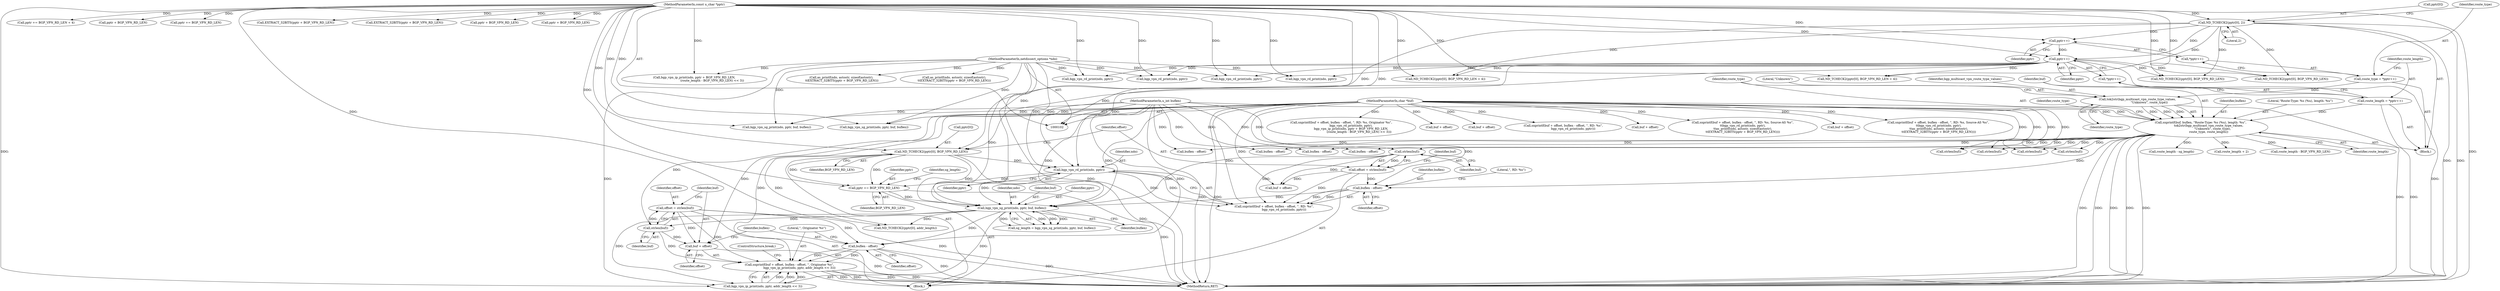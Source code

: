 digraph "0_tcpdump_d515b4b4a300479cdf1a6e0d1bb95bc1f9fee514@API" {
"1000247" [label="(Call,offset = strlen(buf))"];
"1000249" [label="(Call,strlen(buf))"];
"1000232" [label="(Call,bgp_vpn_sg_print(ndo, pptr, buf, buflen))"];
"1000224" [label="(Call,bgp_vpn_rd_print(ndo, pptr))"];
"1000103" [label="(MethodParameterIn,netdissect_options *ndo)"];
"1000207" [label="(Call,ND_TCHECK2(pptr[0], BGP_VPN_RD_LEN))"];
"1000113" [label="(Call,ND_TCHECK2(pptr[0], 2))"];
"1000104" [label="(MethodParameterIn,const u_char *pptr)"];
"1000126" [label="(Call,pptr++)"];
"1000121" [label="(Call,pptr++)"];
"1000227" [label="(Call,pptr += BGP_VPN_RD_LEN)"];
"1000105" [label="(MethodParameterIn,char *buf)"];
"1000214" [label="(Call,strlen(buf))"];
"1000128" [label="(Call,snprintf(buf, buflen, \"Route-Type: %s (%u), length: %u\",\n                 tok2str(bgp_multicast_vpn_route_type_values,\n                         \"Unknown\", route_type),\n                 route_type, route_length))"];
"1000106" [label="(MethodParameterIn,u_int buflen)"];
"1000132" [label="(Call,tok2str(bgp_multicast_vpn_route_type_values,\n                         \"Unknown\", route_type))"];
"1000118" [label="(Call,route_type = *pptr++)"];
"1000123" [label="(Call,route_length = *pptr++)"];
"1000220" [label="(Call,buflen - offset)"];
"1000212" [label="(Call,offset = strlen(buf))"];
"1000251" [label="(Call,snprintf(buf + offset, buflen - offset, \", Originator %s\",\n                     bgp_vpn_ip_print(ndo, pptr, addr_length << 3)))"];
"1000252" [label="(Call,buf + offset)"];
"1000255" [label="(Call,buflen - offset)"];
"1000135" [label="(Identifier,route_type)"];
"1000274" [label="(Call,strlen(buf))"];
"1000249" [label="(Call,strlen(buf))"];
"1000257" [label="(Identifier,offset)"];
"1000250" [label="(Identifier,buf)"];
"1000320" [label="(Call,as_printf(ndo, astostr, sizeof(astostr),\n \t\tEXTRACT_32BITS(pptr + BGP_VPN_RD_LEN)))"];
"1000213" [label="(Identifier,offset)"];
"1000280" [label="(Call,buflen - offset)"];
"1000232" [label="(Call,bgp_vpn_sg_print(ndo, pptr, buf, buflen))"];
"1000107" [label="(Block,)"];
"1000125" [label="(Call,*pptr++)"];
"1000229" [label="(Identifier,BGP_VPN_RD_LEN)"];
"1000254" [label="(Identifier,offset)"];
"1000196" [label="(Call,as_printf(ndo, astostr, sizeof(astostr),\n\t\tEXTRACT_32BITS(pptr + BGP_VPN_RD_LEN)))"];
"1000134" [label="(Literal,\"Unknown\")"];
"1000239" [label="(Call,route_length - sg_length)"];
"1000230" [label="(Call,sg_length = bgp_vpn_sg_print(ndo, pptr, buf, buflen))"];
"1000222" [label="(Identifier,offset)"];
"1000344" [label="(Call,route_length + 2)"];
"1000186" [label="(Call,buf + offset)"];
"1000183" [label="(Call,strlen(buf))"];
"1000212" [label="(Call,offset = strlen(buf))"];
"1000228" [label="(Identifier,pptr)"];
"1000118" [label="(Call,route_type = *pptr++)"];
"1000123" [label="(Call,route_length = *pptr++)"];
"1000185" [label="(Call,snprintf(buf + offset, buflen - offset, \", RD: %s, Source-AS %s\",\n\t\tbgp_vpn_rd_print(ndo, pptr),\n\t\tas_printf(ndo, astostr, sizeof(astostr),\n\t\tEXTRACT_32BITS(pptr + BGP_VPN_RD_LEN))))"];
"1000104" [label="(MethodParameterIn,const u_char *pptr)"];
"1000142" [label="(Call,ND_TCHECK2(pptr[0], BGP_VPN_RD_LEN))"];
"1000127" [label="(Identifier,pptr)"];
"1000132" [label="(Call,tok2str(bgp_multicast_vpn_route_type_values,\n                         \"Unknown\", route_type))"];
"1000277" [label="(Call,buf + offset)"];
"1000211" [label="(Identifier,BGP_VPN_RD_LEN)"];
"1000236" [label="(Identifier,buflen)"];
"1000140" [label="(Block,)"];
"1000309" [label="(Call,snprintf(buf + offset, buflen - offset, \", RD: %s, Source-AS %s\",\n \t\tbgp_vpn_rd_print(ndo, pptr),\n \t\tas_printf(ndo, astostr, sizeof(astostr),\n \t\tEXTRACT_32BITS(pptr + BGP_VPN_RD_LEN))))"];
"1000290" [label="(Call,bgp_vpn_sg_print(ndo, pptr, buf, buflen))"];
"1000329" [label="(Call,pptr += BGP_VPN_RD_LEN + 4)"];
"1000131" [label="(Literal,\"Route-Type: %s (%u), length: %u\")"];
"1000174" [label="(Call,ND_TCHECK2(pptr[0], BGP_VPN_RD_LEN + 4))"];
"1000149" [label="(Call,strlen(buf))"];
"1000164" [label="(Call,pptr + BGP_VPN_RD_LEN)"];
"1000307" [label="(Call,strlen(buf))"];
"1000233" [label="(Identifier,ndo)"];
"1000284" [label="(Call,bgp_vpn_rd_print(ndo, pptr))"];
"1000313" [label="(Call,buflen - offset)"];
"1000151" [label="(Call,snprintf(buf + offset, buflen - offset, \", RD: %s, Originator %s\",\n                     bgp_vpn_rd_print(ndo, pptr),\n                     bgp_vpn_ip_print(ndo, pptr + BGP_VPN_RD_LEN,\n                                      (route_length - BGP_VPN_RD_LEN) << 3)))"];
"1000287" [label="(Call,pptr += BGP_VPN_RD_LEN)"];
"1000126" [label="(Call,pptr++)"];
"1000259" [label="(Call,bgp_vpn_ip_print(ndo, pptr, addr_length << 3))"];
"1000139" [label="(Identifier,route_type)"];
"1000221" [label="(Identifier,buflen)"];
"1000207" [label="(Call,ND_TCHECK2(pptr[0], BGP_VPN_RD_LEN))"];
"1000235" [label="(Identifier,buf)"];
"1000267" [label="(Call,ND_TCHECK2(pptr[0], BGP_VPN_RD_LEN))"];
"1000298" [label="(Call,ND_TCHECK2(pptr[0], BGP_VPN_RD_LEN + 4))"];
"1000231" [label="(Identifier,sg_length)"];
"1000117" [label="(Literal,2)"];
"1000251" [label="(Call,snprintf(buf + offset, buflen - offset, \", Originator %s\",\n                     bgp_vpn_ip_print(ndo, pptr, addr_length << 3)))"];
"1000217" [label="(Call,buf + offset)"];
"1000119" [label="(Identifier,route_type)"];
"1000224" [label="(Call,bgp_vpn_rd_print(ndo, pptr))"];
"1000103" [label="(MethodParameterIn,netdissect_options *ndo)"];
"1000128" [label="(Call,snprintf(buf, buflen, \"Route-Type: %s (%u), length: %u\",\n                 tok2str(bgp_multicast_vpn_route_type_values,\n                         \"Unknown\", route_type),\n                 route_type, route_length))"];
"1000129" [label="(Identifier,buf)"];
"1000225" [label="(Identifier,ndo)"];
"1000215" [label="(Identifier,buf)"];
"1000201" [label="(Call,EXTRACT_32BITS(pptr + BGP_VPN_RD_LEN))"];
"1000317" [label="(Call,bgp_vpn_rd_print(ndo, pptr))"];
"1000122" [label="(Identifier,pptr)"];
"1000130" [label="(Identifier,buflen)"];
"1000189" [label="(Call,buflen - offset)"];
"1000247" [label="(Call,offset = strlen(buf))"];
"1000136" [label="(Identifier,route_type)"];
"1000256" [label="(Identifier,buflen)"];
"1000168" [label="(Call,route_length - BGP_VPN_RD_LEN)"];
"1000159" [label="(Call,bgp_vpn_rd_print(ndo, pptr))"];
"1000121" [label="(Call,pptr++)"];
"1000310" [label="(Call,buf + offset)"];
"1000220" [label="(Call,buflen - offset)"];
"1000218" [label="(Identifier,buf)"];
"1000325" [label="(Call,EXTRACT_32BITS(pptr + BGP_VPN_RD_LEN))"];
"1000223" [label="(Literal,\", RD: %s\")"];
"1000253" [label="(Identifier,buf)"];
"1000120" [label="(Call,*pptr++)"];
"1000137" [label="(Identifier,route_length)"];
"1000351" [label="(MethodReturn,RET)"];
"1000234" [label="(Identifier,pptr)"];
"1000124" [label="(Identifier,route_length)"];
"1000202" [label="(Call,pptr + BGP_VPN_RD_LEN)"];
"1000248" [label="(Identifier,offset)"];
"1000326" [label="(Call,pptr + BGP_VPN_RD_LEN)"];
"1000265" [label="(ControlStructure,break;)"];
"1000162" [label="(Call,bgp_vpn_ip_print(ndo, pptr + BGP_VPN_RD_LEN,\n                                      (route_length - BGP_VPN_RD_LEN) << 3))"];
"1000155" [label="(Call,buflen - offset)"];
"1000214" [label="(Call,strlen(buf))"];
"1000216" [label="(Call,snprintf(buf + offset, buflen - offset, \", RD: %s\",\n                     bgp_vpn_rd_print(ndo, pptr)))"];
"1000334" [label="(Call,bgp_vpn_sg_print(ndo, pptr, buf, buflen))"];
"1000242" [label="(Call,ND_TCHECK2(pptr[0], addr_length))"];
"1000258" [label="(Literal,\", Originator %s\")"];
"1000133" [label="(Identifier,bgp_multicast_vpn_route_type_values)"];
"1000113" [label="(Call,ND_TCHECK2(pptr[0], 2))"];
"1000208" [label="(Call,pptr[0])"];
"1000114" [label="(Call,pptr[0])"];
"1000227" [label="(Call,pptr += BGP_VPN_RD_LEN)"];
"1000105" [label="(MethodParameterIn,char *buf)"];
"1000193" [label="(Call,bgp_vpn_rd_print(ndo, pptr))"];
"1000152" [label="(Call,buf + offset)"];
"1000252" [label="(Call,buf + offset)"];
"1000106" [label="(MethodParameterIn,u_int buflen)"];
"1000276" [label="(Call,snprintf(buf + offset, buflen - offset, \", RD: %s\",\n                     bgp_vpn_rd_print(ndo, pptr)))"];
"1000226" [label="(Identifier,pptr)"];
"1000255" [label="(Call,buflen - offset)"];
"1000247" -> "1000140"  [label="AST: "];
"1000247" -> "1000249"  [label="CFG: "];
"1000248" -> "1000247"  [label="AST: "];
"1000249" -> "1000247"  [label="AST: "];
"1000253" -> "1000247"  [label="CFG: "];
"1000247" -> "1000351"  [label="DDG: "];
"1000249" -> "1000247"  [label="DDG: "];
"1000247" -> "1000251"  [label="DDG: "];
"1000247" -> "1000252"  [label="DDG: "];
"1000247" -> "1000255"  [label="DDG: "];
"1000249" -> "1000250"  [label="CFG: "];
"1000250" -> "1000249"  [label="AST: "];
"1000232" -> "1000249"  [label="DDG: "];
"1000105" -> "1000249"  [label="DDG: "];
"1000249" -> "1000251"  [label="DDG: "];
"1000249" -> "1000252"  [label="DDG: "];
"1000232" -> "1000230"  [label="AST: "];
"1000232" -> "1000236"  [label="CFG: "];
"1000233" -> "1000232"  [label="AST: "];
"1000234" -> "1000232"  [label="AST: "];
"1000235" -> "1000232"  [label="AST: "];
"1000236" -> "1000232"  [label="AST: "];
"1000230" -> "1000232"  [label="CFG: "];
"1000232" -> "1000230"  [label="DDG: "];
"1000232" -> "1000230"  [label="DDG: "];
"1000232" -> "1000230"  [label="DDG: "];
"1000232" -> "1000230"  [label="DDG: "];
"1000224" -> "1000232"  [label="DDG: "];
"1000103" -> "1000232"  [label="DDG: "];
"1000227" -> "1000232"  [label="DDG: "];
"1000207" -> "1000232"  [label="DDG: "];
"1000104" -> "1000232"  [label="DDG: "];
"1000105" -> "1000232"  [label="DDG: "];
"1000214" -> "1000232"  [label="DDG: "];
"1000220" -> "1000232"  [label="DDG: "];
"1000106" -> "1000232"  [label="DDG: "];
"1000232" -> "1000242"  [label="DDG: "];
"1000232" -> "1000255"  [label="DDG: "];
"1000232" -> "1000259"  [label="DDG: "];
"1000232" -> "1000259"  [label="DDG: "];
"1000224" -> "1000216"  [label="AST: "];
"1000224" -> "1000226"  [label="CFG: "];
"1000225" -> "1000224"  [label="AST: "];
"1000226" -> "1000224"  [label="AST: "];
"1000216" -> "1000224"  [label="CFG: "];
"1000224" -> "1000216"  [label="DDG: "];
"1000224" -> "1000216"  [label="DDG: "];
"1000103" -> "1000224"  [label="DDG: "];
"1000207" -> "1000224"  [label="DDG: "];
"1000126" -> "1000224"  [label="DDG: "];
"1000104" -> "1000224"  [label="DDG: "];
"1000224" -> "1000227"  [label="DDG: "];
"1000103" -> "1000102"  [label="AST: "];
"1000103" -> "1000351"  [label="DDG: "];
"1000103" -> "1000159"  [label="DDG: "];
"1000103" -> "1000162"  [label="DDG: "];
"1000103" -> "1000193"  [label="DDG: "];
"1000103" -> "1000196"  [label="DDG: "];
"1000103" -> "1000259"  [label="DDG: "];
"1000103" -> "1000284"  [label="DDG: "];
"1000103" -> "1000290"  [label="DDG: "];
"1000103" -> "1000317"  [label="DDG: "];
"1000103" -> "1000320"  [label="DDG: "];
"1000103" -> "1000334"  [label="DDG: "];
"1000207" -> "1000140"  [label="AST: "];
"1000207" -> "1000211"  [label="CFG: "];
"1000208" -> "1000207"  [label="AST: "];
"1000211" -> "1000207"  [label="AST: "];
"1000213" -> "1000207"  [label="CFG: "];
"1000207" -> "1000351"  [label="DDG: "];
"1000113" -> "1000207"  [label="DDG: "];
"1000126" -> "1000207"  [label="DDG: "];
"1000104" -> "1000207"  [label="DDG: "];
"1000207" -> "1000227"  [label="DDG: "];
"1000207" -> "1000227"  [label="DDG: "];
"1000207" -> "1000242"  [label="DDG: "];
"1000113" -> "1000107"  [label="AST: "];
"1000113" -> "1000117"  [label="CFG: "];
"1000114" -> "1000113"  [label="AST: "];
"1000117" -> "1000113"  [label="AST: "];
"1000119" -> "1000113"  [label="CFG: "];
"1000113" -> "1000351"  [label="DDG: "];
"1000113" -> "1000351"  [label="DDG: "];
"1000104" -> "1000113"  [label="DDG: "];
"1000113" -> "1000121"  [label="DDG: "];
"1000113" -> "1000126"  [label="DDG: "];
"1000113" -> "1000142"  [label="DDG: "];
"1000113" -> "1000174"  [label="DDG: "];
"1000113" -> "1000267"  [label="DDG: "];
"1000113" -> "1000298"  [label="DDG: "];
"1000104" -> "1000102"  [label="AST: "];
"1000104" -> "1000351"  [label="DDG: "];
"1000104" -> "1000121"  [label="DDG: "];
"1000104" -> "1000126"  [label="DDG: "];
"1000104" -> "1000142"  [label="DDG: "];
"1000104" -> "1000159"  [label="DDG: "];
"1000104" -> "1000162"  [label="DDG: "];
"1000104" -> "1000164"  [label="DDG: "];
"1000104" -> "1000174"  [label="DDG: "];
"1000104" -> "1000193"  [label="DDG: "];
"1000104" -> "1000201"  [label="DDG: "];
"1000104" -> "1000202"  [label="DDG: "];
"1000104" -> "1000227"  [label="DDG: "];
"1000104" -> "1000242"  [label="DDG: "];
"1000104" -> "1000259"  [label="DDG: "];
"1000104" -> "1000267"  [label="DDG: "];
"1000104" -> "1000284"  [label="DDG: "];
"1000104" -> "1000287"  [label="DDG: "];
"1000104" -> "1000290"  [label="DDG: "];
"1000104" -> "1000298"  [label="DDG: "];
"1000104" -> "1000317"  [label="DDG: "];
"1000104" -> "1000325"  [label="DDG: "];
"1000104" -> "1000326"  [label="DDG: "];
"1000104" -> "1000329"  [label="DDG: "];
"1000104" -> "1000334"  [label="DDG: "];
"1000126" -> "1000125"  [label="AST: "];
"1000126" -> "1000127"  [label="CFG: "];
"1000127" -> "1000126"  [label="AST: "];
"1000125" -> "1000126"  [label="CFG: "];
"1000126" -> "1000351"  [label="DDG: "];
"1000121" -> "1000126"  [label="DDG: "];
"1000126" -> "1000142"  [label="DDG: "];
"1000126" -> "1000159"  [label="DDG: "];
"1000126" -> "1000174"  [label="DDG: "];
"1000126" -> "1000193"  [label="DDG: "];
"1000126" -> "1000267"  [label="DDG: "];
"1000126" -> "1000284"  [label="DDG: "];
"1000126" -> "1000298"  [label="DDG: "];
"1000126" -> "1000317"  [label="DDG: "];
"1000121" -> "1000120"  [label="AST: "];
"1000121" -> "1000122"  [label="CFG: "];
"1000122" -> "1000121"  [label="AST: "];
"1000120" -> "1000121"  [label="CFG: "];
"1000227" -> "1000140"  [label="AST: "];
"1000227" -> "1000229"  [label="CFG: "];
"1000228" -> "1000227"  [label="AST: "];
"1000229" -> "1000227"  [label="AST: "];
"1000231" -> "1000227"  [label="CFG: "];
"1000227" -> "1000351"  [label="DDG: "];
"1000105" -> "1000102"  [label="AST: "];
"1000105" -> "1000351"  [label="DDG: "];
"1000105" -> "1000128"  [label="DDG: "];
"1000105" -> "1000149"  [label="DDG: "];
"1000105" -> "1000151"  [label="DDG: "];
"1000105" -> "1000152"  [label="DDG: "];
"1000105" -> "1000183"  [label="DDG: "];
"1000105" -> "1000185"  [label="DDG: "];
"1000105" -> "1000186"  [label="DDG: "];
"1000105" -> "1000214"  [label="DDG: "];
"1000105" -> "1000216"  [label="DDG: "];
"1000105" -> "1000217"  [label="DDG: "];
"1000105" -> "1000251"  [label="DDG: "];
"1000105" -> "1000252"  [label="DDG: "];
"1000105" -> "1000274"  [label="DDG: "];
"1000105" -> "1000276"  [label="DDG: "];
"1000105" -> "1000277"  [label="DDG: "];
"1000105" -> "1000290"  [label="DDG: "];
"1000105" -> "1000307"  [label="DDG: "];
"1000105" -> "1000309"  [label="DDG: "];
"1000105" -> "1000310"  [label="DDG: "];
"1000105" -> "1000334"  [label="DDG: "];
"1000214" -> "1000212"  [label="AST: "];
"1000214" -> "1000215"  [label="CFG: "];
"1000215" -> "1000214"  [label="AST: "];
"1000212" -> "1000214"  [label="CFG: "];
"1000214" -> "1000212"  [label="DDG: "];
"1000128" -> "1000214"  [label="DDG: "];
"1000214" -> "1000216"  [label="DDG: "];
"1000214" -> "1000217"  [label="DDG: "];
"1000128" -> "1000107"  [label="AST: "];
"1000128" -> "1000137"  [label="CFG: "];
"1000129" -> "1000128"  [label="AST: "];
"1000130" -> "1000128"  [label="AST: "];
"1000131" -> "1000128"  [label="AST: "];
"1000132" -> "1000128"  [label="AST: "];
"1000136" -> "1000128"  [label="AST: "];
"1000137" -> "1000128"  [label="AST: "];
"1000139" -> "1000128"  [label="CFG: "];
"1000128" -> "1000351"  [label="DDG: "];
"1000128" -> "1000351"  [label="DDG: "];
"1000128" -> "1000351"  [label="DDG: "];
"1000128" -> "1000351"  [label="DDG: "];
"1000128" -> "1000351"  [label="DDG: "];
"1000106" -> "1000128"  [label="DDG: "];
"1000132" -> "1000128"  [label="DDG: "];
"1000132" -> "1000128"  [label="DDG: "];
"1000132" -> "1000128"  [label="DDG: "];
"1000123" -> "1000128"  [label="DDG: "];
"1000128" -> "1000149"  [label="DDG: "];
"1000128" -> "1000155"  [label="DDG: "];
"1000128" -> "1000168"  [label="DDG: "];
"1000128" -> "1000183"  [label="DDG: "];
"1000128" -> "1000189"  [label="DDG: "];
"1000128" -> "1000220"  [label="DDG: "];
"1000128" -> "1000239"  [label="DDG: "];
"1000128" -> "1000274"  [label="DDG: "];
"1000128" -> "1000280"  [label="DDG: "];
"1000128" -> "1000307"  [label="DDG: "];
"1000128" -> "1000313"  [label="DDG: "];
"1000128" -> "1000344"  [label="DDG: "];
"1000106" -> "1000102"  [label="AST: "];
"1000106" -> "1000351"  [label="DDG: "];
"1000106" -> "1000155"  [label="DDG: "];
"1000106" -> "1000189"  [label="DDG: "];
"1000106" -> "1000220"  [label="DDG: "];
"1000106" -> "1000255"  [label="DDG: "];
"1000106" -> "1000280"  [label="DDG: "];
"1000106" -> "1000290"  [label="DDG: "];
"1000106" -> "1000313"  [label="DDG: "];
"1000106" -> "1000334"  [label="DDG: "];
"1000132" -> "1000135"  [label="CFG: "];
"1000133" -> "1000132"  [label="AST: "];
"1000134" -> "1000132"  [label="AST: "];
"1000135" -> "1000132"  [label="AST: "];
"1000136" -> "1000132"  [label="CFG: "];
"1000132" -> "1000351"  [label="DDG: "];
"1000118" -> "1000132"  [label="DDG: "];
"1000118" -> "1000107"  [label="AST: "];
"1000118" -> "1000120"  [label="CFG: "];
"1000119" -> "1000118"  [label="AST: "];
"1000120" -> "1000118"  [label="AST: "];
"1000124" -> "1000118"  [label="CFG: "];
"1000123" -> "1000107"  [label="AST: "];
"1000123" -> "1000125"  [label="CFG: "];
"1000124" -> "1000123"  [label="AST: "];
"1000125" -> "1000123"  [label="AST: "];
"1000129" -> "1000123"  [label="CFG: "];
"1000123" -> "1000351"  [label="DDG: "];
"1000220" -> "1000216"  [label="AST: "];
"1000220" -> "1000222"  [label="CFG: "];
"1000221" -> "1000220"  [label="AST: "];
"1000222" -> "1000220"  [label="AST: "];
"1000223" -> "1000220"  [label="CFG: "];
"1000220" -> "1000216"  [label="DDG: "];
"1000220" -> "1000216"  [label="DDG: "];
"1000212" -> "1000220"  [label="DDG: "];
"1000212" -> "1000140"  [label="AST: "];
"1000213" -> "1000212"  [label="AST: "];
"1000218" -> "1000212"  [label="CFG: "];
"1000212" -> "1000216"  [label="DDG: "];
"1000212" -> "1000217"  [label="DDG: "];
"1000251" -> "1000140"  [label="AST: "];
"1000251" -> "1000259"  [label="CFG: "];
"1000252" -> "1000251"  [label="AST: "];
"1000255" -> "1000251"  [label="AST: "];
"1000258" -> "1000251"  [label="AST: "];
"1000259" -> "1000251"  [label="AST: "];
"1000265" -> "1000251"  [label="CFG: "];
"1000251" -> "1000351"  [label="DDG: "];
"1000251" -> "1000351"  [label="DDG: "];
"1000251" -> "1000351"  [label="DDG: "];
"1000251" -> "1000351"  [label="DDG: "];
"1000255" -> "1000251"  [label="DDG: "];
"1000255" -> "1000251"  [label="DDG: "];
"1000259" -> "1000251"  [label="DDG: "];
"1000259" -> "1000251"  [label="DDG: "];
"1000259" -> "1000251"  [label="DDG: "];
"1000252" -> "1000254"  [label="CFG: "];
"1000253" -> "1000252"  [label="AST: "];
"1000254" -> "1000252"  [label="AST: "];
"1000256" -> "1000252"  [label="CFG: "];
"1000252" -> "1000351"  [label="DDG: "];
"1000255" -> "1000257"  [label="CFG: "];
"1000256" -> "1000255"  [label="AST: "];
"1000257" -> "1000255"  [label="AST: "];
"1000258" -> "1000255"  [label="CFG: "];
"1000255" -> "1000351"  [label="DDG: "];
"1000255" -> "1000351"  [label="DDG: "];
}
